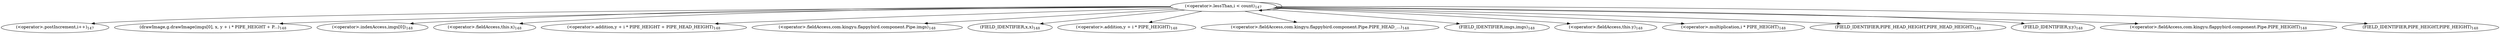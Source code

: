 digraph "drawHoverNormal" {  
"469" [label = <(&lt;operator&gt;.lessThan,i &lt; count)<SUB>147</SUB>> ]
"472" [label = <(&lt;operator&gt;.postIncrement,i++)<SUB>147</SUB>> ]
"475" [label = <(drawImage,g.drawImage(imgs[0], x, y + i * PIPE_HEIGHT + P...)<SUB>148</SUB>> ]
"477" [label = <(&lt;operator&gt;.indexAccess,imgs[0])<SUB>148</SUB>> ]
"482" [label = <(&lt;operator&gt;.fieldAccess,this.x)<SUB>148</SUB>> ]
"485" [label = <(&lt;operator&gt;.addition,y + i * PIPE_HEIGHT + PIPE_HEAD_HEIGHT)<SUB>148</SUB>> ]
"478" [label = <(&lt;operator&gt;.fieldAccess,com.kingyu.flappybird.component.Pipe.imgs)<SUB>148</SUB>> ]
"484" [label = <(FIELD_IDENTIFIER,x,x)<SUB>148</SUB>> ]
"486" [label = <(&lt;operator&gt;.addition,y + i * PIPE_HEIGHT)<SUB>148</SUB>> ]
"495" [label = <(&lt;operator&gt;.fieldAccess,com.kingyu.flappybird.component.Pipe.PIPE_HEAD_...)<SUB>148</SUB>> ]
"480" [label = <(FIELD_IDENTIFIER,imgs,imgs)<SUB>148</SUB>> ]
"487" [label = <(&lt;operator&gt;.fieldAccess,this.y)<SUB>148</SUB>> ]
"490" [label = <(&lt;operator&gt;.multiplication,i * PIPE_HEIGHT)<SUB>148</SUB>> ]
"497" [label = <(FIELD_IDENTIFIER,PIPE_HEAD_HEIGHT,PIPE_HEAD_HEIGHT)<SUB>148</SUB>> ]
"489" [label = <(FIELD_IDENTIFIER,y,y)<SUB>148</SUB>> ]
"492" [label = <(&lt;operator&gt;.fieldAccess,com.kingyu.flappybird.component.Pipe.PIPE_HEIGHT)<SUB>148</SUB>> ]
"494" [label = <(FIELD_IDENTIFIER,PIPE_HEIGHT,PIPE_HEIGHT)<SUB>148</SUB>> ]
  "469" -> "478" 
  "469" -> "494" 
  "469" -> "495" 
  "469" -> "489" 
  "469" -> "480" 
  "469" -> "484" 
  "469" -> "487" 
  "469" -> "469" 
  "469" -> "482" 
  "469" -> "497" 
  "469" -> "485" 
  "469" -> "472" 
  "469" -> "492" 
  "469" -> "486" 
  "469" -> "490" 
  "469" -> "475" 
  "469" -> "477" 
}
